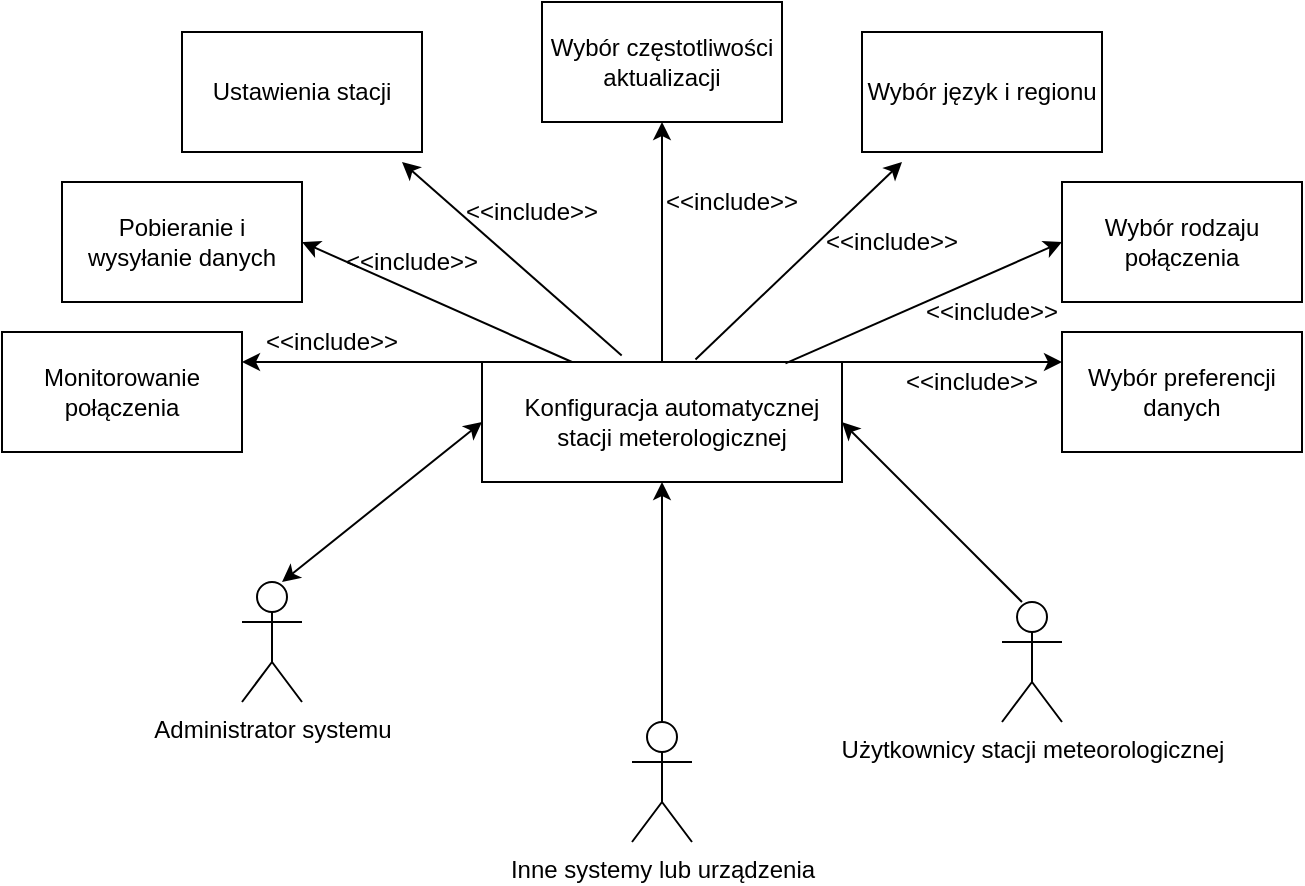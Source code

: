 <mxfile version="21.5.1" type="device">
  <diagram name="Strona-1" id="tLMkY7_Bq3wqrqZynxXe">
    <mxGraphModel dx="1063" dy="544" grid="1" gridSize="10" guides="1" tooltips="1" connect="1" arrows="1" fold="1" page="1" pageScale="1" pageWidth="827" pageHeight="1169" math="0" shadow="0">
      <root>
        <mxCell id="0" />
        <mxCell id="1" parent="0" />
        <mxCell id="N1rXnFMn6H7FmfmCnCnM-1" value="" style="rounded=0;whiteSpace=wrap;html=1;" vertex="1" parent="1">
          <mxGeometry x="380" y="220" width="180" height="60" as="geometry" />
        </mxCell>
        <mxCell id="N1rXnFMn6H7FmfmCnCnM-2" value="Konfiguracja automatycznej stacji meterologicznej" style="text;html=1;strokeColor=none;fillColor=none;align=center;verticalAlign=middle;whiteSpace=wrap;rounded=0;" vertex="1" parent="1">
          <mxGeometry x="400" y="235" width="150" height="30" as="geometry" />
        </mxCell>
        <mxCell id="N1rXnFMn6H7FmfmCnCnM-5" value="" style="endArrow=classic;html=1;rounded=0;entryX=0.5;entryY=1;entryDx=0;entryDy=0;" edge="1" parent="1" target="N1rXnFMn6H7FmfmCnCnM-1">
          <mxGeometry width="50" height="50" relative="1" as="geometry">
            <mxPoint x="470" y="400" as="sourcePoint" />
            <mxPoint x="495" y="350" as="targetPoint" />
          </mxGeometry>
        </mxCell>
        <mxCell id="N1rXnFMn6H7FmfmCnCnM-6" value="Inne systemy lub urządzenia" style="shape=umlActor;verticalLabelPosition=bottom;verticalAlign=top;html=1;outlineConnect=0;" vertex="1" parent="1">
          <mxGeometry x="455" y="400" width="30" height="60" as="geometry" />
        </mxCell>
        <mxCell id="N1rXnFMn6H7FmfmCnCnM-7" value="" style="endArrow=classic;html=1;rounded=0;" edge="1" parent="1">
          <mxGeometry width="50" height="50" relative="1" as="geometry">
            <mxPoint x="470" y="220" as="sourcePoint" />
            <mxPoint x="470" y="100" as="targetPoint" />
          </mxGeometry>
        </mxCell>
        <mxCell id="N1rXnFMn6H7FmfmCnCnM-8" value="" style="rounded=0;whiteSpace=wrap;html=1;" vertex="1" parent="1">
          <mxGeometry x="410" y="40" width="120" height="60" as="geometry" />
        </mxCell>
        <mxCell id="N1rXnFMn6H7FmfmCnCnM-9" value="Wybór częstotliwości aktualizacji" style="text;html=1;strokeColor=none;fillColor=none;align=center;verticalAlign=middle;whiteSpace=wrap;rounded=0;" vertex="1" parent="1">
          <mxGeometry x="410" y="55" width="120" height="30" as="geometry" />
        </mxCell>
        <mxCell id="N1rXnFMn6H7FmfmCnCnM-10" value="" style="endArrow=classic;html=1;rounded=0;exitX=0.593;exitY=-0.021;exitDx=0;exitDy=0;exitPerimeter=0;" edge="1" parent="1" source="N1rXnFMn6H7FmfmCnCnM-1">
          <mxGeometry width="50" height="50" relative="1" as="geometry">
            <mxPoint x="510" y="220" as="sourcePoint" />
            <mxPoint x="590" y="120" as="targetPoint" />
          </mxGeometry>
        </mxCell>
        <mxCell id="N1rXnFMn6H7FmfmCnCnM-11" value="" style="rounded=0;whiteSpace=wrap;html=1;" vertex="1" parent="1">
          <mxGeometry x="570" y="55" width="120" height="60" as="geometry" />
        </mxCell>
        <mxCell id="N1rXnFMn6H7FmfmCnCnM-12" value="Wybór język i regionu" style="text;html=1;strokeColor=none;fillColor=none;align=center;verticalAlign=middle;whiteSpace=wrap;rounded=0;" vertex="1" parent="1">
          <mxGeometry x="570" y="70" width="120" height="30" as="geometry" />
        </mxCell>
        <mxCell id="N1rXnFMn6H7FmfmCnCnM-13" value="" style="endArrow=classic;html=1;rounded=0;exitX=0.843;exitY=0.012;exitDx=0;exitDy=0;exitPerimeter=0;entryX=0;entryY=0.5;entryDx=0;entryDy=0;" edge="1" parent="1" source="N1rXnFMn6H7FmfmCnCnM-1" target="N1rXnFMn6H7FmfmCnCnM-14">
          <mxGeometry width="50" height="50" relative="1" as="geometry">
            <mxPoint x="560" y="250" as="sourcePoint" />
            <mxPoint x="670" y="180" as="targetPoint" />
          </mxGeometry>
        </mxCell>
        <mxCell id="N1rXnFMn6H7FmfmCnCnM-14" value="" style="rounded=0;whiteSpace=wrap;html=1;" vertex="1" parent="1">
          <mxGeometry x="670" y="130" width="120" height="60" as="geometry" />
        </mxCell>
        <mxCell id="N1rXnFMn6H7FmfmCnCnM-15" value="Wybór rodzaju połączenia" style="text;html=1;strokeColor=none;fillColor=none;align=center;verticalAlign=middle;whiteSpace=wrap;rounded=0;" vertex="1" parent="1">
          <mxGeometry x="680" y="145" width="100" height="30" as="geometry" />
        </mxCell>
        <mxCell id="N1rXnFMn6H7FmfmCnCnM-16" value="" style="endArrow=classic;html=1;rounded=0;exitX=1;exitY=0;exitDx=0;exitDy=0;" edge="1" parent="1" source="N1rXnFMn6H7FmfmCnCnM-1">
          <mxGeometry width="50" height="50" relative="1" as="geometry">
            <mxPoint x="620" y="270" as="sourcePoint" />
            <mxPoint x="670" y="220" as="targetPoint" />
          </mxGeometry>
        </mxCell>
        <mxCell id="N1rXnFMn6H7FmfmCnCnM-17" value="" style="rounded=0;whiteSpace=wrap;html=1;" vertex="1" parent="1">
          <mxGeometry x="670" y="205" width="120" height="60" as="geometry" />
        </mxCell>
        <mxCell id="N1rXnFMn6H7FmfmCnCnM-18" value="Wybór preferencji danych" style="text;html=1;strokeColor=none;fillColor=none;align=center;verticalAlign=middle;whiteSpace=wrap;rounded=0;" vertex="1" parent="1">
          <mxGeometry x="670" y="220" width="120" height="30" as="geometry" />
        </mxCell>
        <mxCell id="N1rXnFMn6H7FmfmCnCnM-19" value="" style="endArrow=classic;html=1;rounded=0;exitX=0.388;exitY=-0.054;exitDx=0;exitDy=0;exitPerimeter=0;" edge="1" parent="1" source="N1rXnFMn6H7FmfmCnCnM-1">
          <mxGeometry width="50" height="50" relative="1" as="geometry">
            <mxPoint x="320" y="190" as="sourcePoint" />
            <mxPoint x="340" y="120" as="targetPoint" />
          </mxGeometry>
        </mxCell>
        <mxCell id="N1rXnFMn6H7FmfmCnCnM-20" value="" style="rounded=0;whiteSpace=wrap;html=1;" vertex="1" parent="1">
          <mxGeometry x="230" y="55" width="120" height="60" as="geometry" />
        </mxCell>
        <mxCell id="N1rXnFMn6H7FmfmCnCnM-21" value="Ustawienia stacji" style="text;html=1;strokeColor=none;fillColor=none;align=center;verticalAlign=middle;whiteSpace=wrap;rounded=0;" vertex="1" parent="1">
          <mxGeometry x="230" y="70" width="120" height="30" as="geometry" />
        </mxCell>
        <mxCell id="N1rXnFMn6H7FmfmCnCnM-22" value="" style="endArrow=classic;html=1;rounded=0;exitX=0.25;exitY=0;exitDx=0;exitDy=0;entryX=1;entryY=0.5;entryDx=0;entryDy=0;" edge="1" parent="1" source="N1rXnFMn6H7FmfmCnCnM-1" target="N1rXnFMn6H7FmfmCnCnM-24">
          <mxGeometry width="50" height="50" relative="1" as="geometry">
            <mxPoint x="250" y="310" as="sourcePoint" />
            <mxPoint x="290" y="180" as="targetPoint" />
          </mxGeometry>
        </mxCell>
        <mxCell id="N1rXnFMn6H7FmfmCnCnM-23" value="" style="rounded=0;whiteSpace=wrap;html=1;" vertex="1" parent="1">
          <mxGeometry x="170" y="130" width="120" height="60" as="geometry" />
        </mxCell>
        <mxCell id="N1rXnFMn6H7FmfmCnCnM-24" value="Pobieranie i wysyłanie danych" style="text;html=1;strokeColor=none;fillColor=none;align=center;verticalAlign=middle;whiteSpace=wrap;rounded=0;" vertex="1" parent="1">
          <mxGeometry x="170" y="145" width="120" height="30" as="geometry" />
        </mxCell>
        <mxCell id="N1rXnFMn6H7FmfmCnCnM-25" value="" style="rounded=0;whiteSpace=wrap;html=1;" vertex="1" parent="1">
          <mxGeometry x="140" y="205" width="120" height="60" as="geometry" />
        </mxCell>
        <mxCell id="N1rXnFMn6H7FmfmCnCnM-26" value="" style="endArrow=classic;html=1;rounded=0;entryX=1;entryY=0.25;entryDx=0;entryDy=0;exitX=0;exitY=0;exitDx=0;exitDy=0;" edge="1" parent="1" source="N1rXnFMn6H7FmfmCnCnM-1" target="N1rXnFMn6H7FmfmCnCnM-25">
          <mxGeometry width="50" height="50" relative="1" as="geometry">
            <mxPoint x="280" y="360" as="sourcePoint" />
            <mxPoint x="330" y="310" as="targetPoint" />
          </mxGeometry>
        </mxCell>
        <mxCell id="N1rXnFMn6H7FmfmCnCnM-27" value="Monitorowanie połączenia" style="text;html=1;strokeColor=none;fillColor=none;align=center;verticalAlign=middle;whiteSpace=wrap;rounded=0;" vertex="1" parent="1">
          <mxGeometry x="150" y="220" width="100" height="30" as="geometry" />
        </mxCell>
        <mxCell id="N1rXnFMn6H7FmfmCnCnM-28" value="" style="endArrow=classic;startArrow=classic;html=1;rounded=0;" edge="1" parent="1">
          <mxGeometry width="50" height="50" relative="1" as="geometry">
            <mxPoint x="280" y="330" as="sourcePoint" />
            <mxPoint x="380" y="250" as="targetPoint" />
          </mxGeometry>
        </mxCell>
        <mxCell id="N1rXnFMn6H7FmfmCnCnM-29" value="Administrator systemu" style="shape=umlActor;verticalLabelPosition=bottom;verticalAlign=top;html=1;outlineConnect=0;" vertex="1" parent="1">
          <mxGeometry x="260" y="330" width="30" height="60" as="geometry" />
        </mxCell>
        <mxCell id="N1rXnFMn6H7FmfmCnCnM-32" value="" style="endArrow=classic;html=1;rounded=0;entryX=1;entryY=0.5;entryDx=0;entryDy=0;" edge="1" parent="1" target="N1rXnFMn6H7FmfmCnCnM-1">
          <mxGeometry width="50" height="50" relative="1" as="geometry">
            <mxPoint x="650" y="340" as="sourcePoint" />
            <mxPoint x="660" y="360" as="targetPoint" />
          </mxGeometry>
        </mxCell>
        <mxCell id="N1rXnFMn6H7FmfmCnCnM-33" value="Użytkownicy stacji meteorologicznej" style="shape=umlActor;verticalLabelPosition=bottom;verticalAlign=top;html=1;outlineConnect=0;" vertex="1" parent="1">
          <mxGeometry x="640" y="340" width="30" height="60" as="geometry" />
        </mxCell>
        <mxCell id="N1rXnFMn6H7FmfmCnCnM-37" value="&amp;lt;&amp;lt;include&amp;gt;&amp;gt;" style="text;html=1;strokeColor=none;fillColor=none;align=center;verticalAlign=middle;whiteSpace=wrap;rounded=0;" vertex="1" parent="1">
          <mxGeometry x="280" y="205" width="50" height="10" as="geometry" />
        </mxCell>
        <mxCell id="N1rXnFMn6H7FmfmCnCnM-43" value="&amp;lt;&amp;lt;include&amp;gt;&amp;gt;" style="text;html=1;strokeColor=none;fillColor=none;align=center;verticalAlign=middle;whiteSpace=wrap;rounded=0;" vertex="1" parent="1">
          <mxGeometry x="320" y="165" width="50" height="10" as="geometry" />
        </mxCell>
        <mxCell id="N1rXnFMn6H7FmfmCnCnM-44" value="&amp;lt;&amp;lt;include&amp;gt;&amp;gt;" style="text;html=1;strokeColor=none;fillColor=none;align=center;verticalAlign=middle;whiteSpace=wrap;rounded=0;" vertex="1" parent="1">
          <mxGeometry x="380" y="140" width="50" height="10" as="geometry" />
        </mxCell>
        <mxCell id="N1rXnFMn6H7FmfmCnCnM-49" value="&amp;lt;&amp;lt;include&amp;gt;&amp;gt;" style="text;html=1;strokeColor=none;fillColor=none;align=center;verticalAlign=middle;whiteSpace=wrap;rounded=0;" vertex="1" parent="1">
          <mxGeometry x="480" y="135" width="50" height="10" as="geometry" />
        </mxCell>
        <mxCell id="N1rXnFMn6H7FmfmCnCnM-50" value="&amp;lt;&amp;lt;include&amp;gt;&amp;gt;" style="text;html=1;strokeColor=none;fillColor=none;align=center;verticalAlign=middle;whiteSpace=wrap;rounded=0;" vertex="1" parent="1">
          <mxGeometry x="560" y="155" width="50" height="10" as="geometry" />
        </mxCell>
        <mxCell id="N1rXnFMn6H7FmfmCnCnM-51" value="&amp;lt;&amp;lt;include&amp;gt;&amp;gt;" style="text;html=1;strokeColor=none;fillColor=none;align=center;verticalAlign=middle;whiteSpace=wrap;rounded=0;" vertex="1" parent="1">
          <mxGeometry x="610" y="190" width="50" height="10" as="geometry" />
        </mxCell>
        <mxCell id="N1rXnFMn6H7FmfmCnCnM-52" value="&amp;lt;&amp;lt;include&amp;gt;&amp;gt;" style="text;html=1;strokeColor=none;fillColor=none;align=center;verticalAlign=middle;whiteSpace=wrap;rounded=0;" vertex="1" parent="1">
          <mxGeometry x="600" y="225" width="50" height="10" as="geometry" />
        </mxCell>
      </root>
    </mxGraphModel>
  </diagram>
</mxfile>
